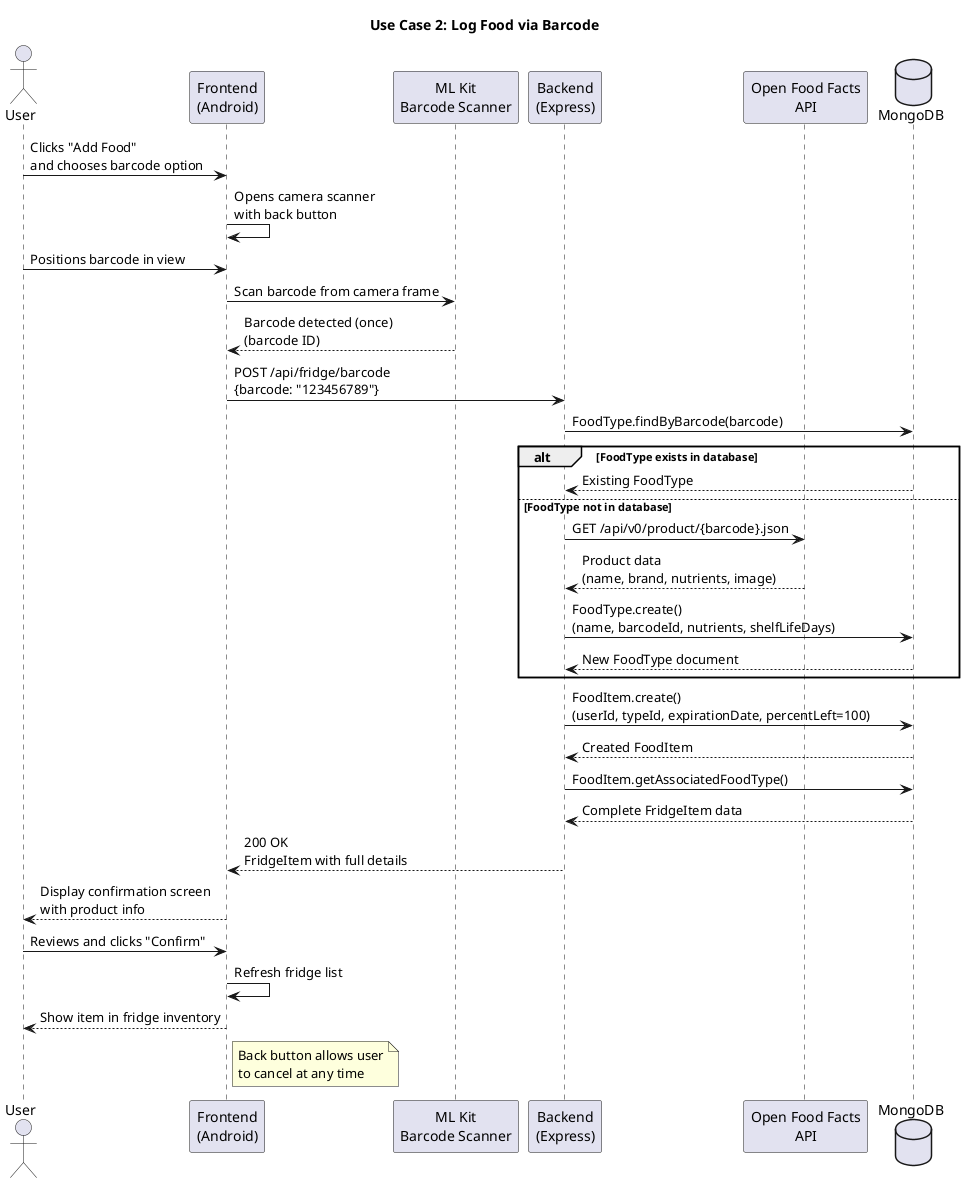 @startuml
title Use Case 2: Log Food via Barcode

actor User
participant "Frontend\n(Android)" as Frontend
participant "ML Kit\nBarcode Scanner" as MLKit
participant "Backend\n(Express)" as Backend
participant "Open Food Facts\nAPI" as OpenFood
database "MongoDB" as DB

User -> Frontend: Clicks "Add Food"\nand chooses barcode option
Frontend -> Frontend: Opens camera scanner\nwith back button
User -> Frontend: Positions barcode in view

Frontend -> MLKit: Scan barcode from camera frame
MLKit --> Frontend: Barcode detected (once)\n(barcode ID)

Frontend -> Backend: POST /api/fridge/barcode\n{barcode: "123456789"}

Backend -> DB: FoodType.findByBarcode(barcode)

alt FoodType exists in database
    DB --> Backend: Existing FoodType
else FoodType not in database
    Backend -> OpenFood: GET /api/v0/product/{barcode}.json
    OpenFood --> Backend: Product data\n(name, brand, nutrients, image)

    Backend -> DB: FoodType.create()\n(name, barcodeId, nutrients, shelfLifeDays)
    DB --> Backend: New FoodType document
end

Backend -> DB: FoodItem.create()\n(userId, typeId, expirationDate, percentLeft=100)
DB --> Backend: Created FoodItem

Backend -> DB: FoodItem.getAssociatedFoodType()
DB --> Backend: Complete FridgeItem data

Backend --> Frontend: 200 OK\nFridgeItem with full details
Frontend --> User: Display confirmation screen\nwith product info
User -> Frontend: Reviews and clicks "Confirm"
Frontend -> Frontend: Refresh fridge list
Frontend --> User: Show item in fridge inventory

note right of Frontend
  Back button allows user
  to cancel at any time
end note

@enduml
